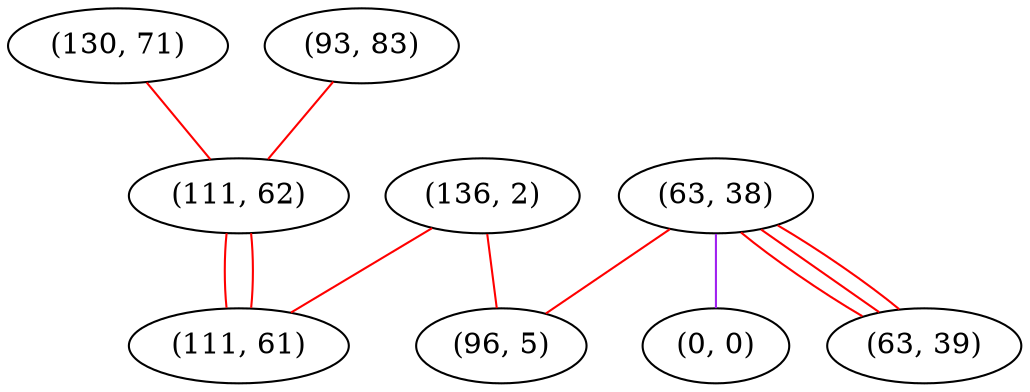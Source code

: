 graph "" {
"(130, 71)";
"(63, 38)";
"(0, 0)";
"(136, 2)";
"(93, 83)";
"(111, 62)";
"(111, 61)";
"(96, 5)";
"(63, 39)";
"(130, 71)" -- "(111, 62)"  [color=red, key=0, weight=1];
"(63, 38)" -- "(0, 0)"  [color=purple, key=0, weight=4];
"(63, 38)" -- "(96, 5)"  [color=red, key=0, weight=1];
"(63, 38)" -- "(63, 39)"  [color=red, key=0, weight=1];
"(63, 38)" -- "(63, 39)"  [color=red, key=1, weight=1];
"(63, 38)" -- "(63, 39)"  [color=red, key=2, weight=1];
"(136, 2)" -- "(111, 61)"  [color=red, key=0, weight=1];
"(136, 2)" -- "(96, 5)"  [color=red, key=0, weight=1];
"(93, 83)" -- "(111, 62)"  [color=red, key=0, weight=1];
"(111, 62)" -- "(111, 61)"  [color=red, key=0, weight=1];
"(111, 62)" -- "(111, 61)"  [color=red, key=1, weight=1];
}
